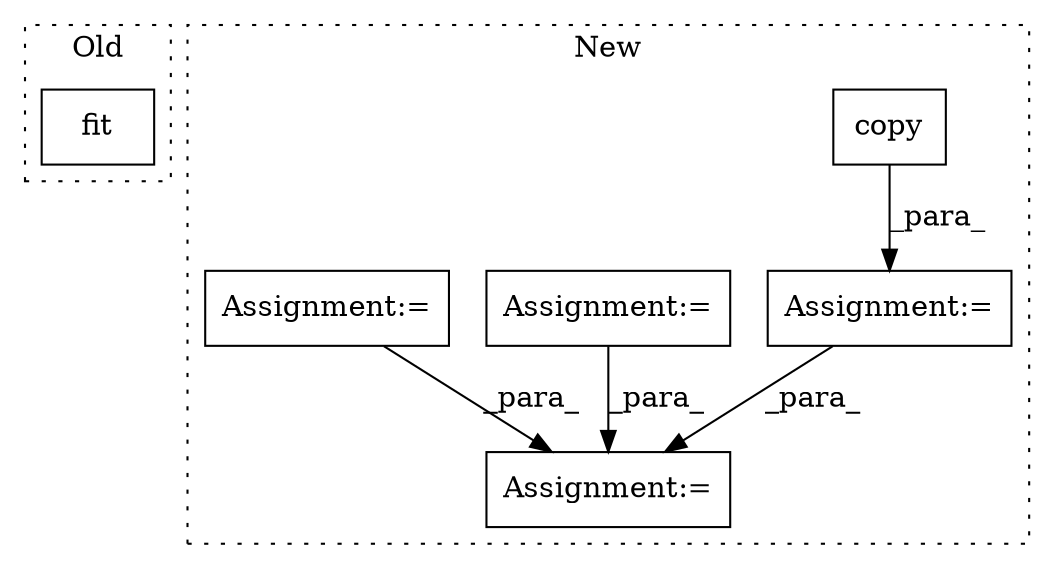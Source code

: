digraph G {
subgraph cluster0 {
1 [label="fit" a="32" s="3084,3091" l="4,1" shape="box"];
label = "Old";
style="dotted";
}
subgraph cluster1 {
2 [label="copy" a="32" s="2214" l="6" shape="box"];
3 [label="Assignment:=" a="7" s="3369" l="1" shape="box"];
4 [label="Assignment:=" a="7" s="2239" l="1" shape="box"];
5 [label="Assignment:=" a="7" s="2837" l="1" shape="box"];
6 [label="Assignment:=" a="7" s="2621" l="1" shape="box"];
label = "New";
style="dotted";
}
2 -> 4 [label="_para_"];
4 -> 3 [label="_para_"];
5 -> 3 [label="_para_"];
6 -> 3 [label="_para_"];
}